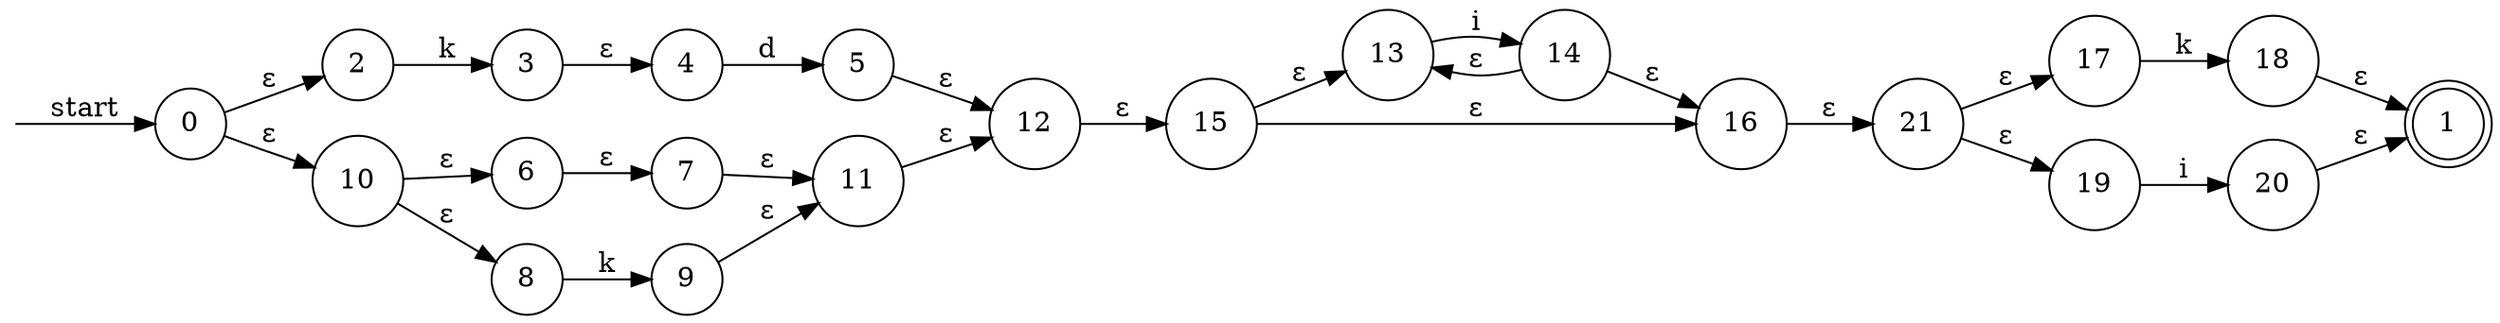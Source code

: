 digraph enfa {
    rankdir = LR;
    node [shape = circle];
    __start [style = invis, shape = point];
    __start -> "0" [ label = "start" ];
    node [shape = doublecircle]; "1"
    node [shape = circle];
    "2" -> "3" [ label = "k" ];
    "4" -> "5" [ label = "d" ];
    "3" -> "4" [ label = "&epsilon;" ];
    "6" -> "7" [ label = "&epsilon;" ];
    "8" -> "9" [ label = "k" ];
    "10" -> "6" [ label = "&epsilon;" ];
    "10" -> "8" [ label = "&epsilon;" ];
    "7" -> "11" [ label = "&epsilon;" ];
    "9" -> "11" [ label = "&epsilon;" ];
    "0" -> "2" [ label = "&epsilon;" ];
    "0" -> "10" [ label = "&epsilon;" ];
    "5" -> "12" [ label = "&epsilon;" ];
    "11" -> "12" [ label = "&epsilon;" ];
    "13" -> "14" [ label = "i" ];
    "15" -> "13" [ label = "&epsilon;" ];
    "15" -> "16" [ label = "&epsilon;" ];
    "14" -> "13" [ label = "&epsilon;" ];
    "14" -> "16" [ label = "&epsilon;" ];
    "17" -> "18" [ label = "k" ];
    "19" -> "20" [ label = "i" ];
    "21" -> "17" [ label = "&epsilon;" ];
    "21" -> "19" [ label = "&epsilon;" ];
    "18" -> "1" [ label = "&epsilon;" ];
    "20" -> "1" [ label = "&epsilon;" ];
    "16" -> "21" [ label = "&epsilon;" ];
    "12" -> "15" [ label = "&epsilon;" ];
}
